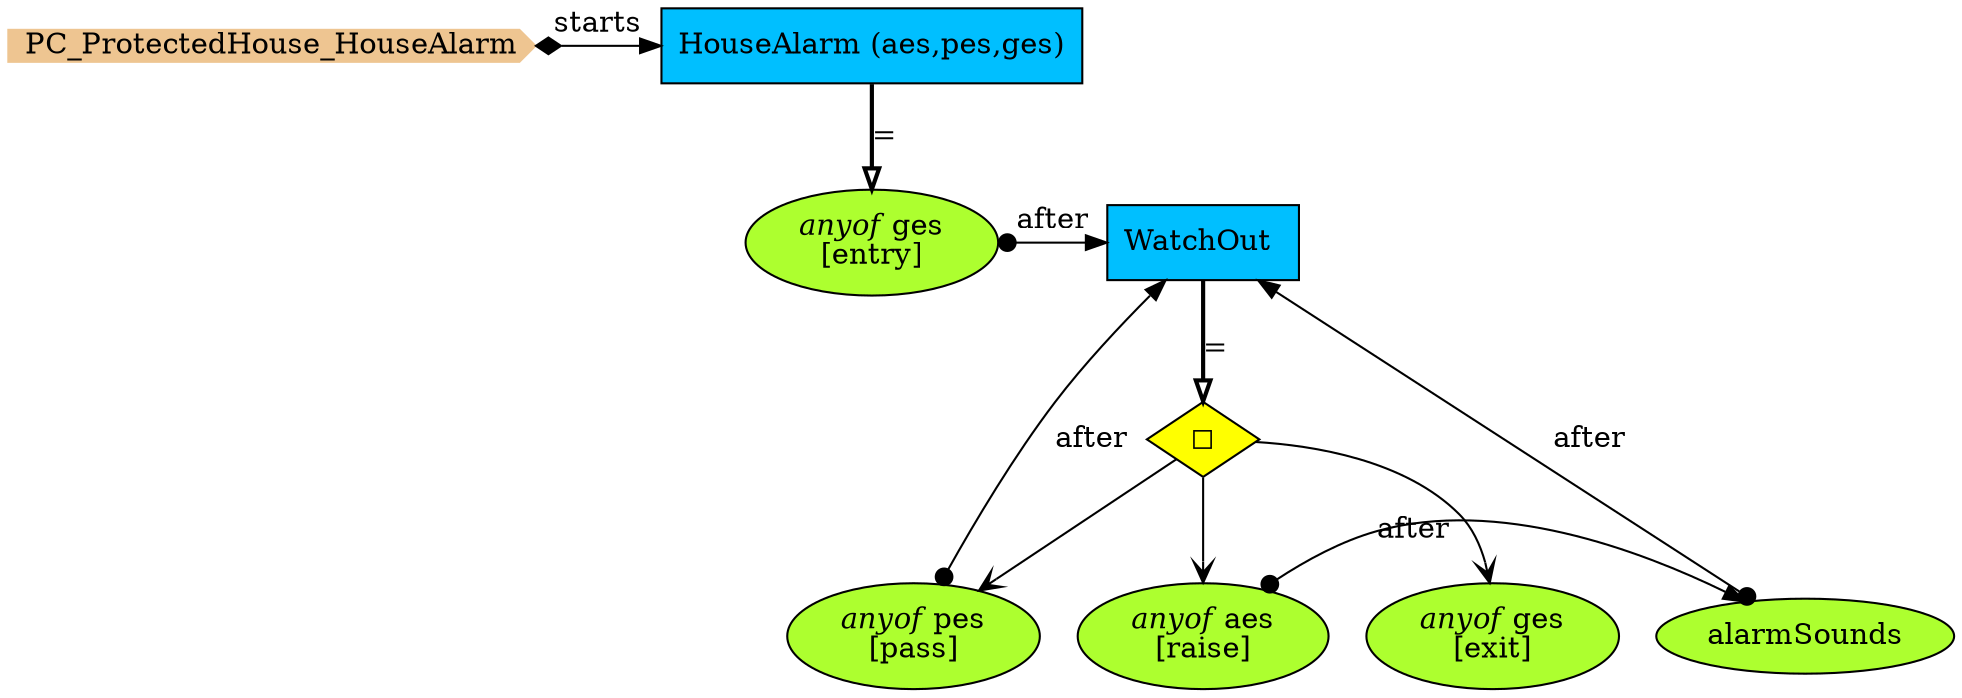 digraph {
StartN_ [shape = cds,color=burlywood2,style=filled,height=.2,width=.2, label =PC_ProtectedHouse_HouseAlarm];
HouseAlarm [shape=box,fillcolor=deepskyblue,style = filled,label="HouseAlarm (aes,pes,ges)"];
OpWatchOut [shape=diamond,fillcolor=yellow,style = filled,label="◻︎"];
raise [shape=ellipse,fillcolor=greenyellow,style = filled,label=<<I>anyof</I> aes<br/>[raise]>];
exit [shape=ellipse,fillcolor=greenyellow,style = filled,label=<<I>anyof</I> ges<br/>[exit]>];
alarmSounds [shape=ellipse,fillcolor=greenyellow,style = filled,label="alarmSounds"];
pass [shape=ellipse,fillcolor=greenyellow,style = filled,label=<<I>anyof</I> pes<br/>[pass]>];
WatchOut [shape=box,fillcolor=deepskyblue,style = filled,label="WatchOut "];
entry [shape=ellipse,fillcolor=greenyellow,style = filled,label=<<I>anyof</I> ges<br/>[entry]>];

{rank=same;alarmSounds,raise}
{rank=same;WatchOut,entry}
{rank=same;HouseAlarm,StartN_}

entry->WatchOut[arrowtail=dot,dir=both,label="after"];
alarmSounds->WatchOut[arrowtail=dot,dir=both,label="after"];
OpWatchOut->exit[arrowhead="open"];
OpWatchOut->raise[arrowhead="open"];
StartN_->HouseAlarm[arrowtail=diamond,dir=both,label="starts"];
HouseAlarm->entry[arrowhead="onormal",penwidth=2,label="="];
WatchOut->OpWatchOut[arrowhead="onormal",penwidth=2,label="="];
OpWatchOut->pass[arrowhead="open"];
raise->alarmSounds[arrowtail=dot,dir=both,label="after"];
pass->WatchOut[arrowtail=dot,dir=both,label="after"];
}